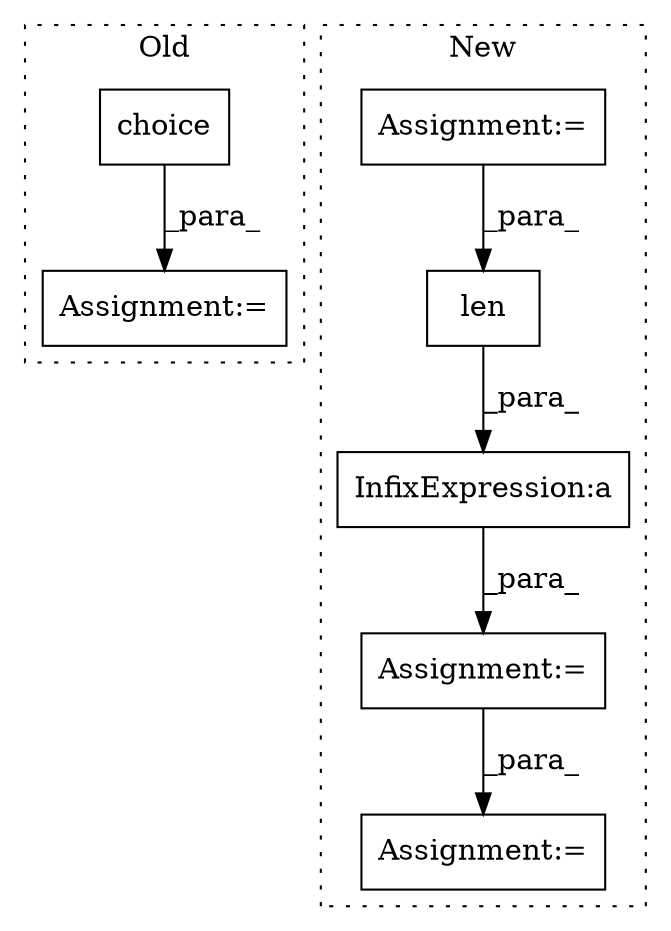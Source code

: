 digraph G {
subgraph cluster0 {
1 [label="choice" a="32" s="18963,18981" l="7,1" shape="box"];
3 [label="Assignment:=" a="7" s="18920" l="1" shape="box"];
label = "Old";
style="dotted";
}
subgraph cluster1 {
2 [label="len" a="32" s="19460,19466" l="4,1" shape="box"];
4 [label="Assignment:=" a="7" s="19598" l="2" shape="box"];
5 [label="Assignment:=" a="7" s="19507" l="1" shape="box"];
6 [label="InfixExpression:a" a="27" s="19537" l="3" shape="box"];
7 [label="Assignment:=" a="7" s="19432" l="1" shape="box"];
label = "New";
style="dotted";
}
1 -> 3 [label="_para_"];
2 -> 6 [label="_para_"];
5 -> 4 [label="_para_"];
6 -> 5 [label="_para_"];
7 -> 2 [label="_para_"];
}